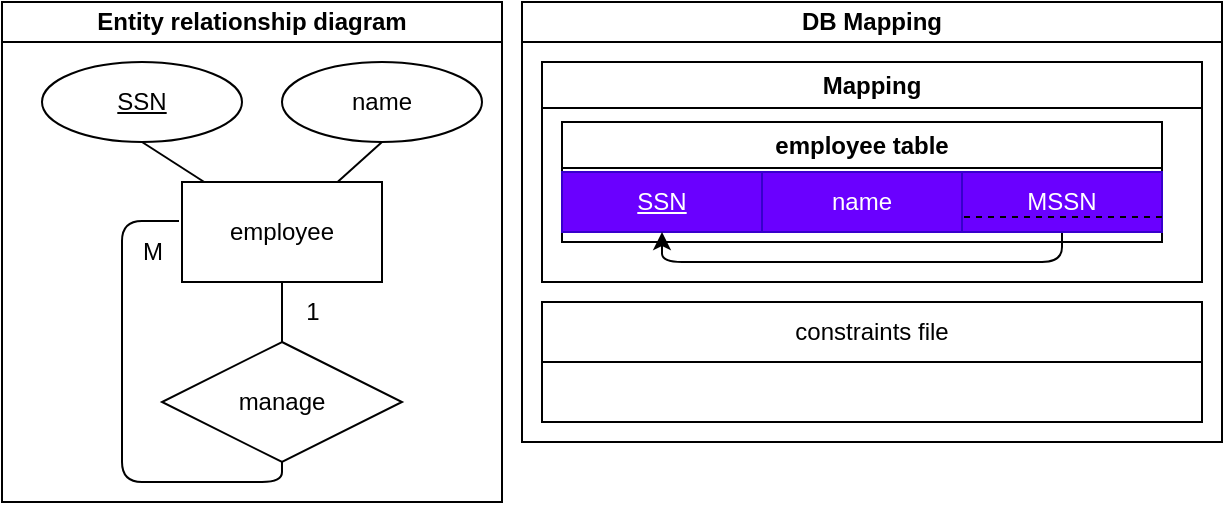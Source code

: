 <mxfile>
    <diagram id="TpMAqDgX_fmtfxLQCZk8" name="Page-1">
        <mxGraphModel dx="749" dy="563" grid="1" gridSize="10" guides="1" tooltips="1" connect="1" arrows="1" fold="1" page="1" pageScale="1" pageWidth="850" pageHeight="1100" math="0" shadow="0">
            <root>
                <mxCell id="0"/>
                <mxCell id="1" parent="0"/>
                <mxCell id="2" value="Entity relationship diagram" style="swimlane;whiteSpace=wrap;html=1;startSize=20;" parent="1" vertex="1">
                    <mxGeometry x="50" y="70" width="250" height="250" as="geometry"/>
                </mxCell>
                <mxCell id="3" style="edgeStyle=none;html=1;entryX=0.5;entryY=1;entryDx=0;entryDy=0;endArrow=none;endFill=0;" parent="2" source="6" target="7" edge="1">
                    <mxGeometry relative="1" as="geometry"/>
                </mxCell>
                <mxCell id="4" style="edgeStyle=none;html=1;entryX=0.5;entryY=1;entryDx=0;entryDy=0;endArrow=none;endFill=0;" parent="2" source="6" target="8" edge="1">
                    <mxGeometry relative="1" as="geometry"/>
                </mxCell>
                <mxCell id="33" style="edgeStyle=none;html=1;entryX=0.5;entryY=0;entryDx=0;entryDy=0;endArrow=none;endFill=0;" parent="2" source="6" target="19" edge="1">
                    <mxGeometry relative="1" as="geometry"/>
                </mxCell>
                <mxCell id="6" value="employee" style="html=1;dashed=0;whiteSpace=wrap;" parent="2" vertex="1">
                    <mxGeometry x="90" y="90" width="100" height="50" as="geometry"/>
                </mxCell>
                <mxCell id="7" value="&lt;u&gt;SSN&lt;/u&gt;" style="ellipse;whiteSpace=wrap;html=1;align=center;" parent="2" vertex="1">
                    <mxGeometry x="20" y="30" width="100" height="40" as="geometry"/>
                </mxCell>
                <mxCell id="8" value="name" style="ellipse;whiteSpace=wrap;html=1;align=center;" parent="2" vertex="1">
                    <mxGeometry x="140" y="30" width="100" height="40" as="geometry"/>
                </mxCell>
                <mxCell id="9" style="edgeStyle=none;html=1;entryX=0.5;entryY=0;entryDx=0;entryDy=0;" parent="2" edge="1">
                    <mxGeometry relative="1" as="geometry">
                        <mxPoint x="81.43" y="268.57" as="sourcePoint"/>
                    </mxGeometry>
                </mxCell>
                <mxCell id="10" style="edgeStyle=none;html=1;entryX=0.5;entryY=0;entryDx=0;entryDy=0;" parent="2" edge="1">
                    <mxGeometry relative="1" as="geometry">
                        <mxPoint x="128.673" y="266.385" as="sourcePoint"/>
                    </mxGeometry>
                </mxCell>
                <mxCell id="16" value="1" style="text;html=1;align=center;verticalAlign=middle;resizable=0;points=[];autosize=1;strokeColor=none;fillColor=none;" parent="2" vertex="1">
                    <mxGeometry x="140" y="140" width="30" height="30" as="geometry"/>
                </mxCell>
                <mxCell id="19" value="manage" style="shape=rhombus;perimeter=rhombusPerimeter;whiteSpace=wrap;html=1;align=center;" parent="2" vertex="1">
                    <mxGeometry x="80" y="170" width="120" height="60" as="geometry"/>
                </mxCell>
                <mxCell id="32" style="edgeStyle=orthogonalEdgeStyle;html=1;entryX=-0.015;entryY=0.39;entryDx=0;entryDy=0;entryPerimeter=0;endArrow=none;endFill=0;" parent="2" source="19" target="6" edge="1">
                    <mxGeometry relative="1" as="geometry">
                        <Array as="points">
                            <mxPoint x="140" y="240"/>
                            <mxPoint x="60" y="240"/>
                            <mxPoint x="60" y="110"/>
                        </Array>
                    </mxGeometry>
                </mxCell>
                <mxCell id="34" value="M" style="text;html=1;align=center;verticalAlign=middle;resizable=0;points=[];autosize=1;strokeColor=none;fillColor=none;" parent="2" vertex="1">
                    <mxGeometry x="60" y="110" width="30" height="30" as="geometry"/>
                </mxCell>
                <mxCell id="20" value="DB Mapping" style="swimlane;whiteSpace=wrap;html=1;startSize=20;" parent="1" vertex="1">
                    <mxGeometry x="310" y="70" width="350" height="220" as="geometry"/>
                </mxCell>
                <mxCell id="21" style="edgeStyle=none;html=1;entryX=1;entryY=0.5;entryDx=0;entryDy=0;" parent="20" edge="1">
                    <mxGeometry relative="1" as="geometry">
                        <mxPoint x="100" y="200" as="targetPoint"/>
                    </mxGeometry>
                </mxCell>
                <mxCell id="22" style="edgeStyle=none;html=1;entryX=0.5;entryY=0;entryDx=0;entryDy=0;" parent="20" edge="1">
                    <mxGeometry relative="1" as="geometry">
                        <mxPoint x="60" y="290" as="targetPoint"/>
                    </mxGeometry>
                </mxCell>
                <mxCell id="23" style="edgeStyle=none;html=1;entryX=0.5;entryY=0;entryDx=0;entryDy=0;" parent="20" edge="1">
                    <mxGeometry relative="1" as="geometry">
                        <mxPoint x="170" y="290" as="targetPoint"/>
                    </mxGeometry>
                </mxCell>
                <mxCell id="24" style="edgeStyle=none;html=1;entryX=0.764;entryY=0.12;entryDx=0;entryDy=0;entryPerimeter=0;" parent="20" edge="1">
                    <mxGeometry relative="1" as="geometry">
                        <mxPoint x="126.4" y="234.8" as="targetPoint"/>
                    </mxGeometry>
                </mxCell>
                <mxCell id="25" value="Mapping" style="swimlane;whiteSpace=wrap;html=1;" parent="20" vertex="1">
                    <mxGeometry x="10" y="30" width="330" height="110" as="geometry"/>
                </mxCell>
                <mxCell id="26" value="employee table" style="swimlane;whiteSpace=wrap;html=1;" parent="25" vertex="1">
                    <mxGeometry x="10" y="30" width="300" height="60" as="geometry"/>
                </mxCell>
                <mxCell id="28" value="SSN" style="rounded=0;whiteSpace=wrap;html=1;fillColor=#6a00ff;fontColor=#ffffff;strokeColor=#3700CC;fontStyle=4" parent="26" vertex="1">
                    <mxGeometry y="25" width="100" height="30" as="geometry"/>
                </mxCell>
                <mxCell id="29" value="name" style="rounded=0;whiteSpace=wrap;html=1;fillColor=#6a00ff;fontColor=#ffffff;strokeColor=#3700CC;" parent="26" vertex="1">
                    <mxGeometry x="100" y="25" width="100" height="30" as="geometry"/>
                </mxCell>
                <mxCell id="36" style="edgeStyle=orthogonalEdgeStyle;html=1;entryX=0.5;entryY=1;entryDx=0;entryDy=0;" parent="26" source="35" target="28" edge="1">
                    <mxGeometry relative="1" as="geometry">
                        <Array as="points">
                            <mxPoint x="250" y="70"/>
                            <mxPoint x="50" y="70"/>
                        </Array>
                    </mxGeometry>
                </mxCell>
                <mxCell id="35" value="MSSN" style="rounded=0;whiteSpace=wrap;html=1;fillColor=#6a00ff;fontColor=#ffffff;strokeColor=#3700CC;fontStyle=0" parent="26" vertex="1">
                    <mxGeometry x="200" y="25" width="100" height="30" as="geometry"/>
                </mxCell>
                <mxCell id="37" style="edgeStyle=none;html=1;exitX=1;exitY=0.75;exitDx=0;exitDy=0;entryX=0;entryY=0.75;entryDx=0;entryDy=0;dashed=1;endArrow=none;endFill=0;" edge="1" parent="26" source="35" target="35">
                    <mxGeometry relative="1" as="geometry"/>
                </mxCell>
                <mxCell id="31" value="constraints file" style="swimlane;fontStyle=0;childLayout=stackLayout;horizontal=1;startSize=30;horizontalStack=0;resizeParent=1;resizeParentMax=0;resizeLast=0;collapsible=1;marginBottom=0;whiteSpace=wrap;html=1;" parent="20" vertex="1">
                    <mxGeometry x="10" y="150" width="330" height="60" as="geometry"/>
                </mxCell>
            </root>
        </mxGraphModel>
    </diagram>
</mxfile>
